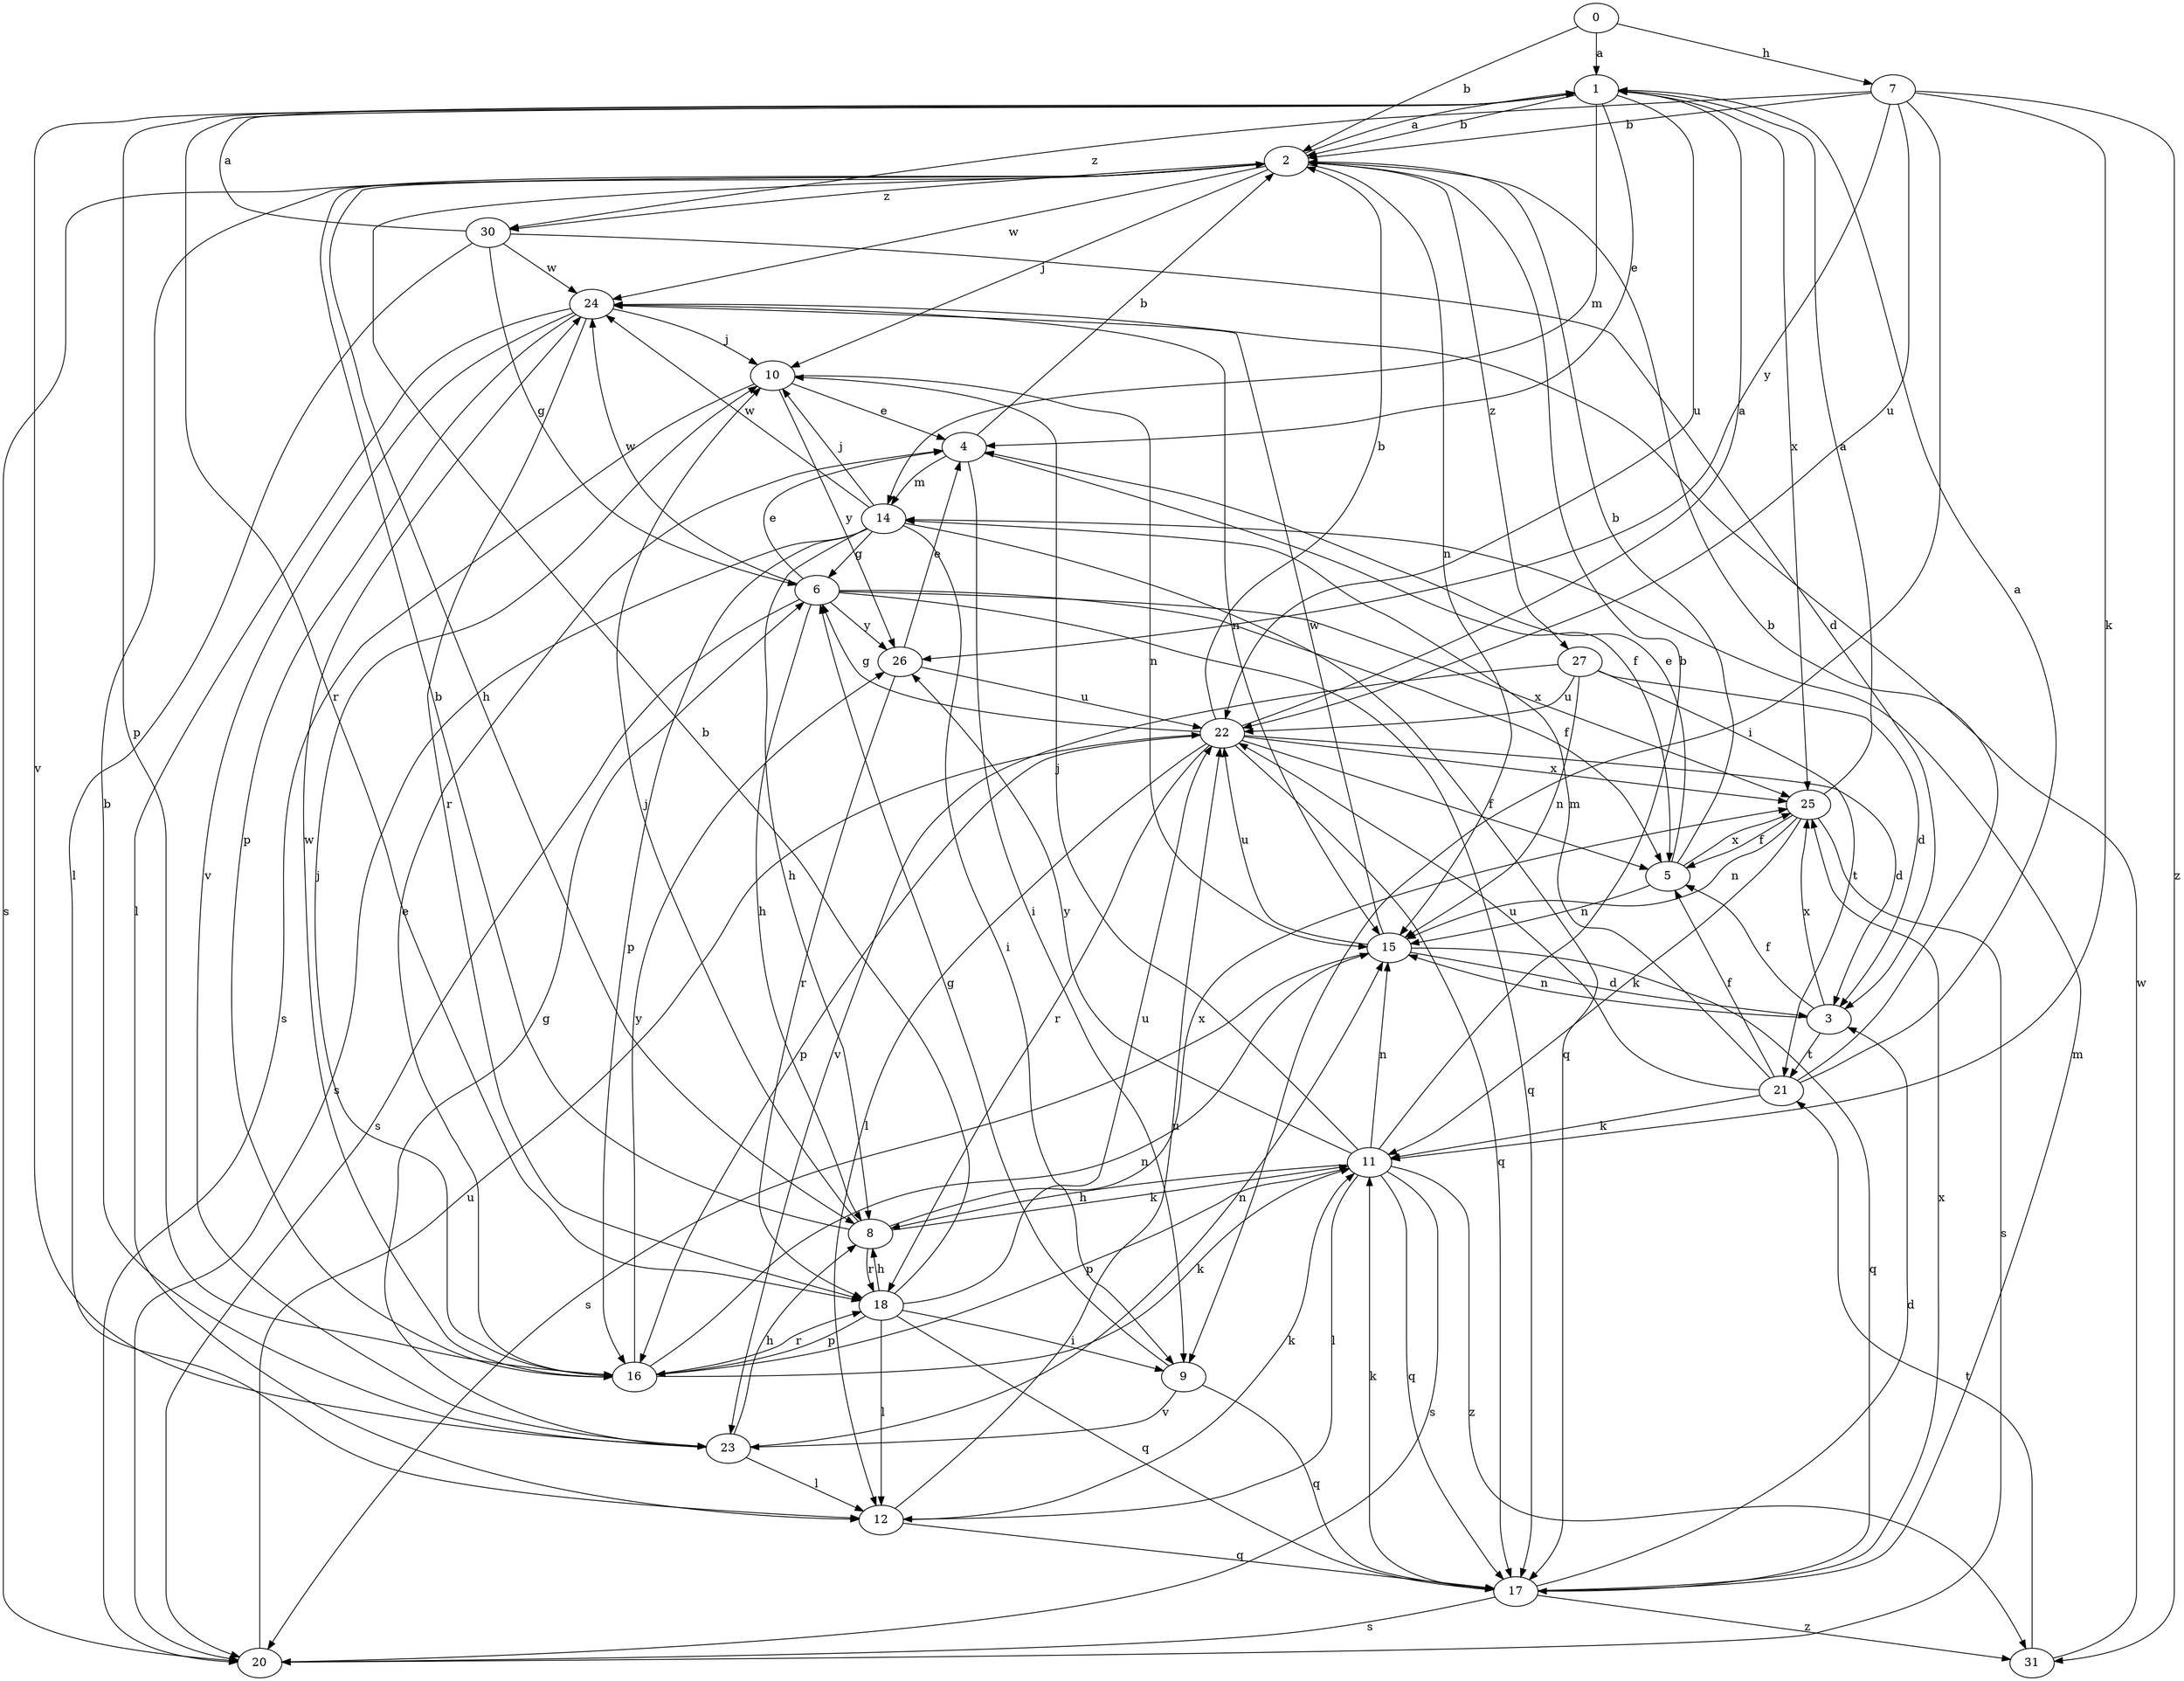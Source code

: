 strict digraph  {
0;
1;
2;
3;
4;
5;
6;
7;
8;
9;
10;
11;
12;
14;
15;
16;
17;
18;
20;
21;
22;
23;
24;
25;
26;
27;
30;
31;
0 -> 1  [label=a];
0 -> 2  [label=b];
0 -> 7  [label=h];
1 -> 2  [label=b];
1 -> 4  [label=e];
1 -> 14  [label=m];
1 -> 16  [label=p];
1 -> 18  [label=r];
1 -> 22  [label=u];
1 -> 23  [label=v];
1 -> 25  [label=x];
2 -> 1  [label=a];
2 -> 8  [label=h];
2 -> 10  [label=j];
2 -> 15  [label=n];
2 -> 20  [label=s];
2 -> 24  [label=w];
2 -> 27  [label=z];
2 -> 30  [label=z];
3 -> 5  [label=f];
3 -> 15  [label=n];
3 -> 21  [label=t];
3 -> 25  [label=x];
4 -> 2  [label=b];
4 -> 5  [label=f];
4 -> 9  [label=i];
4 -> 14  [label=m];
5 -> 2  [label=b];
5 -> 4  [label=e];
5 -> 15  [label=n];
5 -> 25  [label=x];
6 -> 4  [label=e];
6 -> 5  [label=f];
6 -> 8  [label=h];
6 -> 17  [label=q];
6 -> 20  [label=s];
6 -> 24  [label=w];
6 -> 25  [label=x];
6 -> 26  [label=y];
7 -> 2  [label=b];
7 -> 9  [label=i];
7 -> 11  [label=k];
7 -> 22  [label=u];
7 -> 26  [label=y];
7 -> 30  [label=z];
7 -> 31  [label=z];
8 -> 2  [label=b];
8 -> 10  [label=j];
8 -> 11  [label=k];
8 -> 18  [label=r];
8 -> 25  [label=x];
9 -> 6  [label=g];
9 -> 17  [label=q];
9 -> 23  [label=v];
10 -> 4  [label=e];
10 -> 15  [label=n];
10 -> 20  [label=s];
10 -> 26  [label=y];
11 -> 2  [label=b];
11 -> 8  [label=h];
11 -> 10  [label=j];
11 -> 12  [label=l];
11 -> 15  [label=n];
11 -> 16  [label=p];
11 -> 17  [label=q];
11 -> 20  [label=s];
11 -> 26  [label=y];
11 -> 31  [label=z];
12 -> 11  [label=k];
12 -> 17  [label=q];
12 -> 22  [label=u];
14 -> 6  [label=g];
14 -> 8  [label=h];
14 -> 9  [label=i];
14 -> 10  [label=j];
14 -> 16  [label=p];
14 -> 17  [label=q];
14 -> 20  [label=s];
14 -> 24  [label=w];
15 -> 3  [label=d];
15 -> 17  [label=q];
15 -> 20  [label=s];
15 -> 22  [label=u];
15 -> 24  [label=w];
16 -> 4  [label=e];
16 -> 10  [label=j];
16 -> 11  [label=k];
16 -> 15  [label=n];
16 -> 18  [label=r];
16 -> 24  [label=w];
16 -> 26  [label=y];
17 -> 3  [label=d];
17 -> 11  [label=k];
17 -> 14  [label=m];
17 -> 20  [label=s];
17 -> 25  [label=x];
17 -> 31  [label=z];
18 -> 2  [label=b];
18 -> 8  [label=h];
18 -> 9  [label=i];
18 -> 12  [label=l];
18 -> 16  [label=p];
18 -> 17  [label=q];
18 -> 22  [label=u];
20 -> 22  [label=u];
21 -> 1  [label=a];
21 -> 2  [label=b];
21 -> 5  [label=f];
21 -> 11  [label=k];
21 -> 14  [label=m];
21 -> 22  [label=u];
22 -> 1  [label=a];
22 -> 2  [label=b];
22 -> 3  [label=d];
22 -> 5  [label=f];
22 -> 6  [label=g];
22 -> 12  [label=l];
22 -> 16  [label=p];
22 -> 17  [label=q];
22 -> 18  [label=r];
22 -> 25  [label=x];
23 -> 2  [label=b];
23 -> 6  [label=g];
23 -> 8  [label=h];
23 -> 12  [label=l];
23 -> 15  [label=n];
24 -> 10  [label=j];
24 -> 12  [label=l];
24 -> 15  [label=n];
24 -> 16  [label=p];
24 -> 18  [label=r];
24 -> 23  [label=v];
25 -> 1  [label=a];
25 -> 5  [label=f];
25 -> 11  [label=k];
25 -> 15  [label=n];
25 -> 20  [label=s];
26 -> 4  [label=e];
26 -> 18  [label=r];
26 -> 22  [label=u];
27 -> 3  [label=d];
27 -> 15  [label=n];
27 -> 21  [label=t];
27 -> 22  [label=u];
27 -> 23  [label=v];
30 -> 1  [label=a];
30 -> 3  [label=d];
30 -> 6  [label=g];
30 -> 12  [label=l];
30 -> 24  [label=w];
31 -> 21  [label=t];
31 -> 24  [label=w];
}
